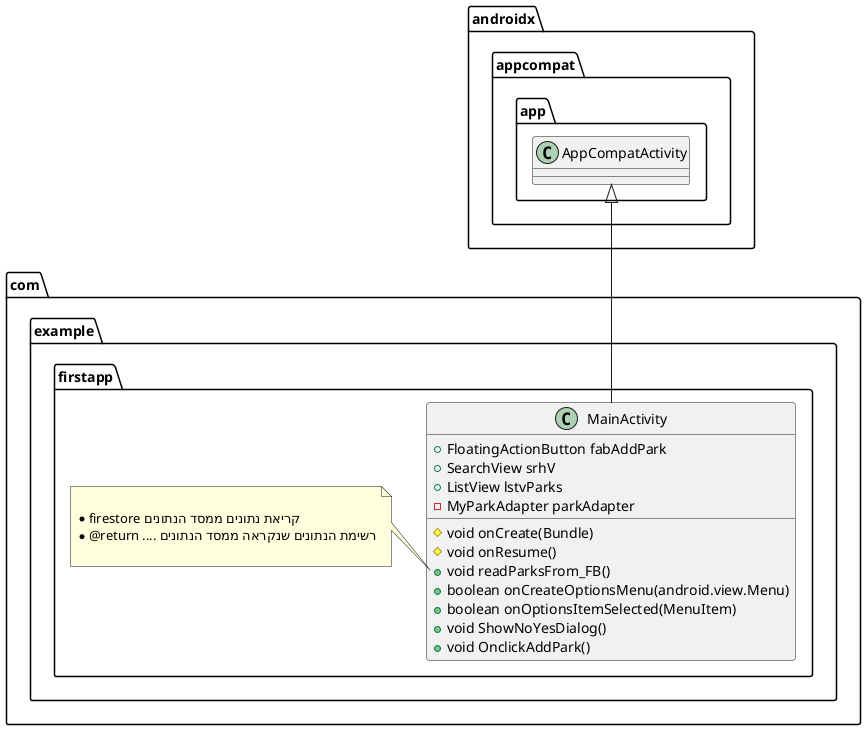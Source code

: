 @startuml
class com.example.firstapp.MainActivity {
+ FloatingActionButton fabAddPark
+ SearchView srhV
+ ListView lstvParks
- MyParkAdapter parkAdapter
# void onCreate(Bundle)
# void onResume()
+ void readParksFrom_FB()
+ boolean onCreateOptionsMenu(android.view.Menu)
+ boolean onOptionsItemSelected(MenuItem)
+ void ShowNoYesDialog()
+ void OnclickAddPark()
}

note left of com.example.firstapp.MainActivity::readParksFrom_FB()

     *  קריאת נתונים ממסד הנתונים firestore
     * @return .... רשימת הנתונים שנקראה ממסד הנתונים
     
end note



androidx.appcompat.app.AppCompatActivity <|-- com.example.firstapp.MainActivity
@enduml